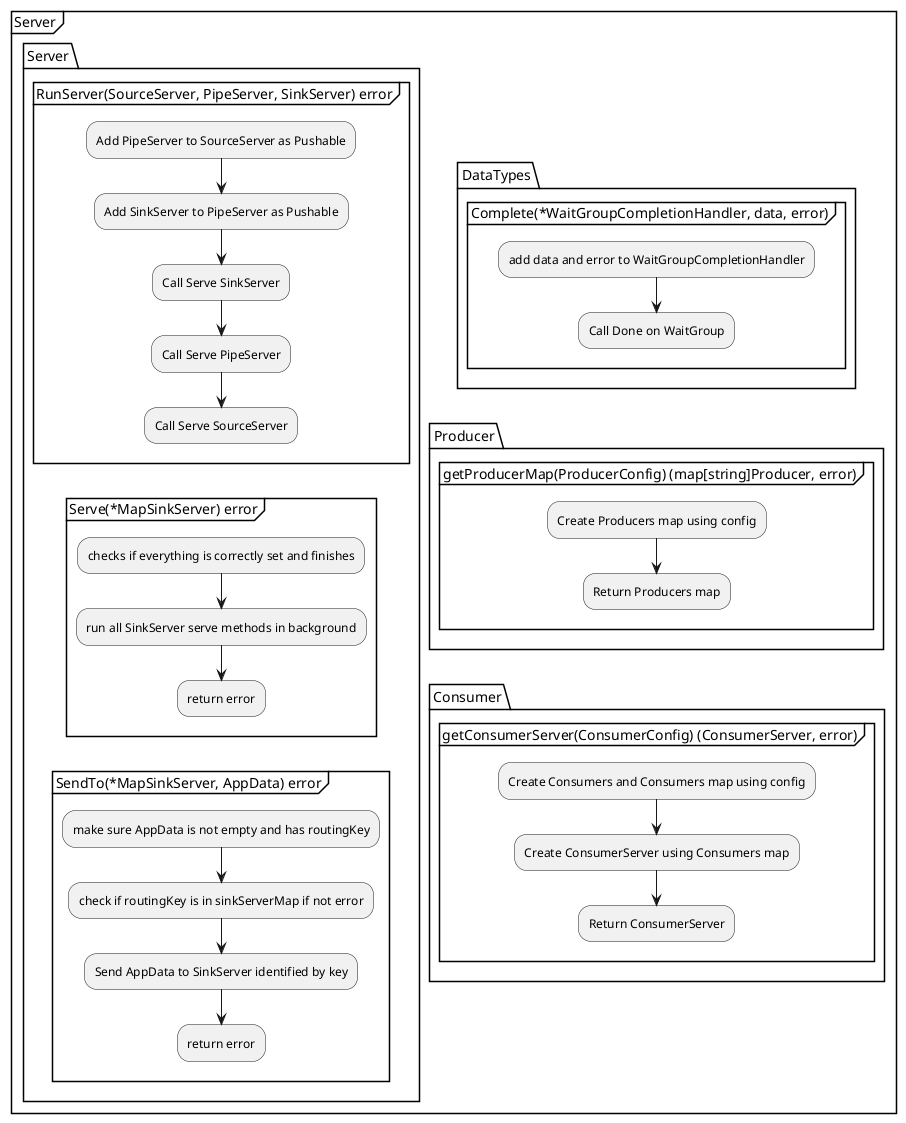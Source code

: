 @startuml
    partition Server {
        split
        -[hidden]->
        package Server {
            group RunServer(SourceServer, PipeServer, SinkServer) error {
                :Add PipeServer to SourceServer as Pushable;
                :Add SinkServer to PipeServer as Pushable;
                :Call Serve SinkServer;
                :Call Serve PipeServer;
                :Call Serve SourceServer;
                detach
            }
            group Serve(*MapSinkServer) error {
                :checks if everything is correctly set and finishes;
                :run all SinkServer serve methods in background;
                :return error;
                detach
            }
            group SendTo(*MapSinkServer, AppData) error {
                :make sure AppData is not empty and has routingKey;
                :check if routingKey is in sinkServerMap if not error;
                :Send AppData to SinkServer identified by key;
                :return error;
                detach
            }
        }
        split again
        -[hidden]->
        package DataTypes {
            group Complete(*WaitGroupCompletionHandler, data, error) {
                :add data and error to WaitGroupCompletionHandler;
                :Call Done on WaitGroup;
                detach
            }
        }
        package Producer {
            group getProducerMap(ProducerConfig) (map[string]Producer, error) {
                :Create Producers map using config;
                :Return Producers map;
                detach
            }
        }
        package Consumer {
            group getConsumerServer(ConsumerConfig) (ConsumerServer, error) {
                :Create Consumers and Consumers map using config;
                :Create ConsumerServer using Consumers map;
                :Return ConsumerServer;
                detach
            }
        }
        end split
    }
@enduml